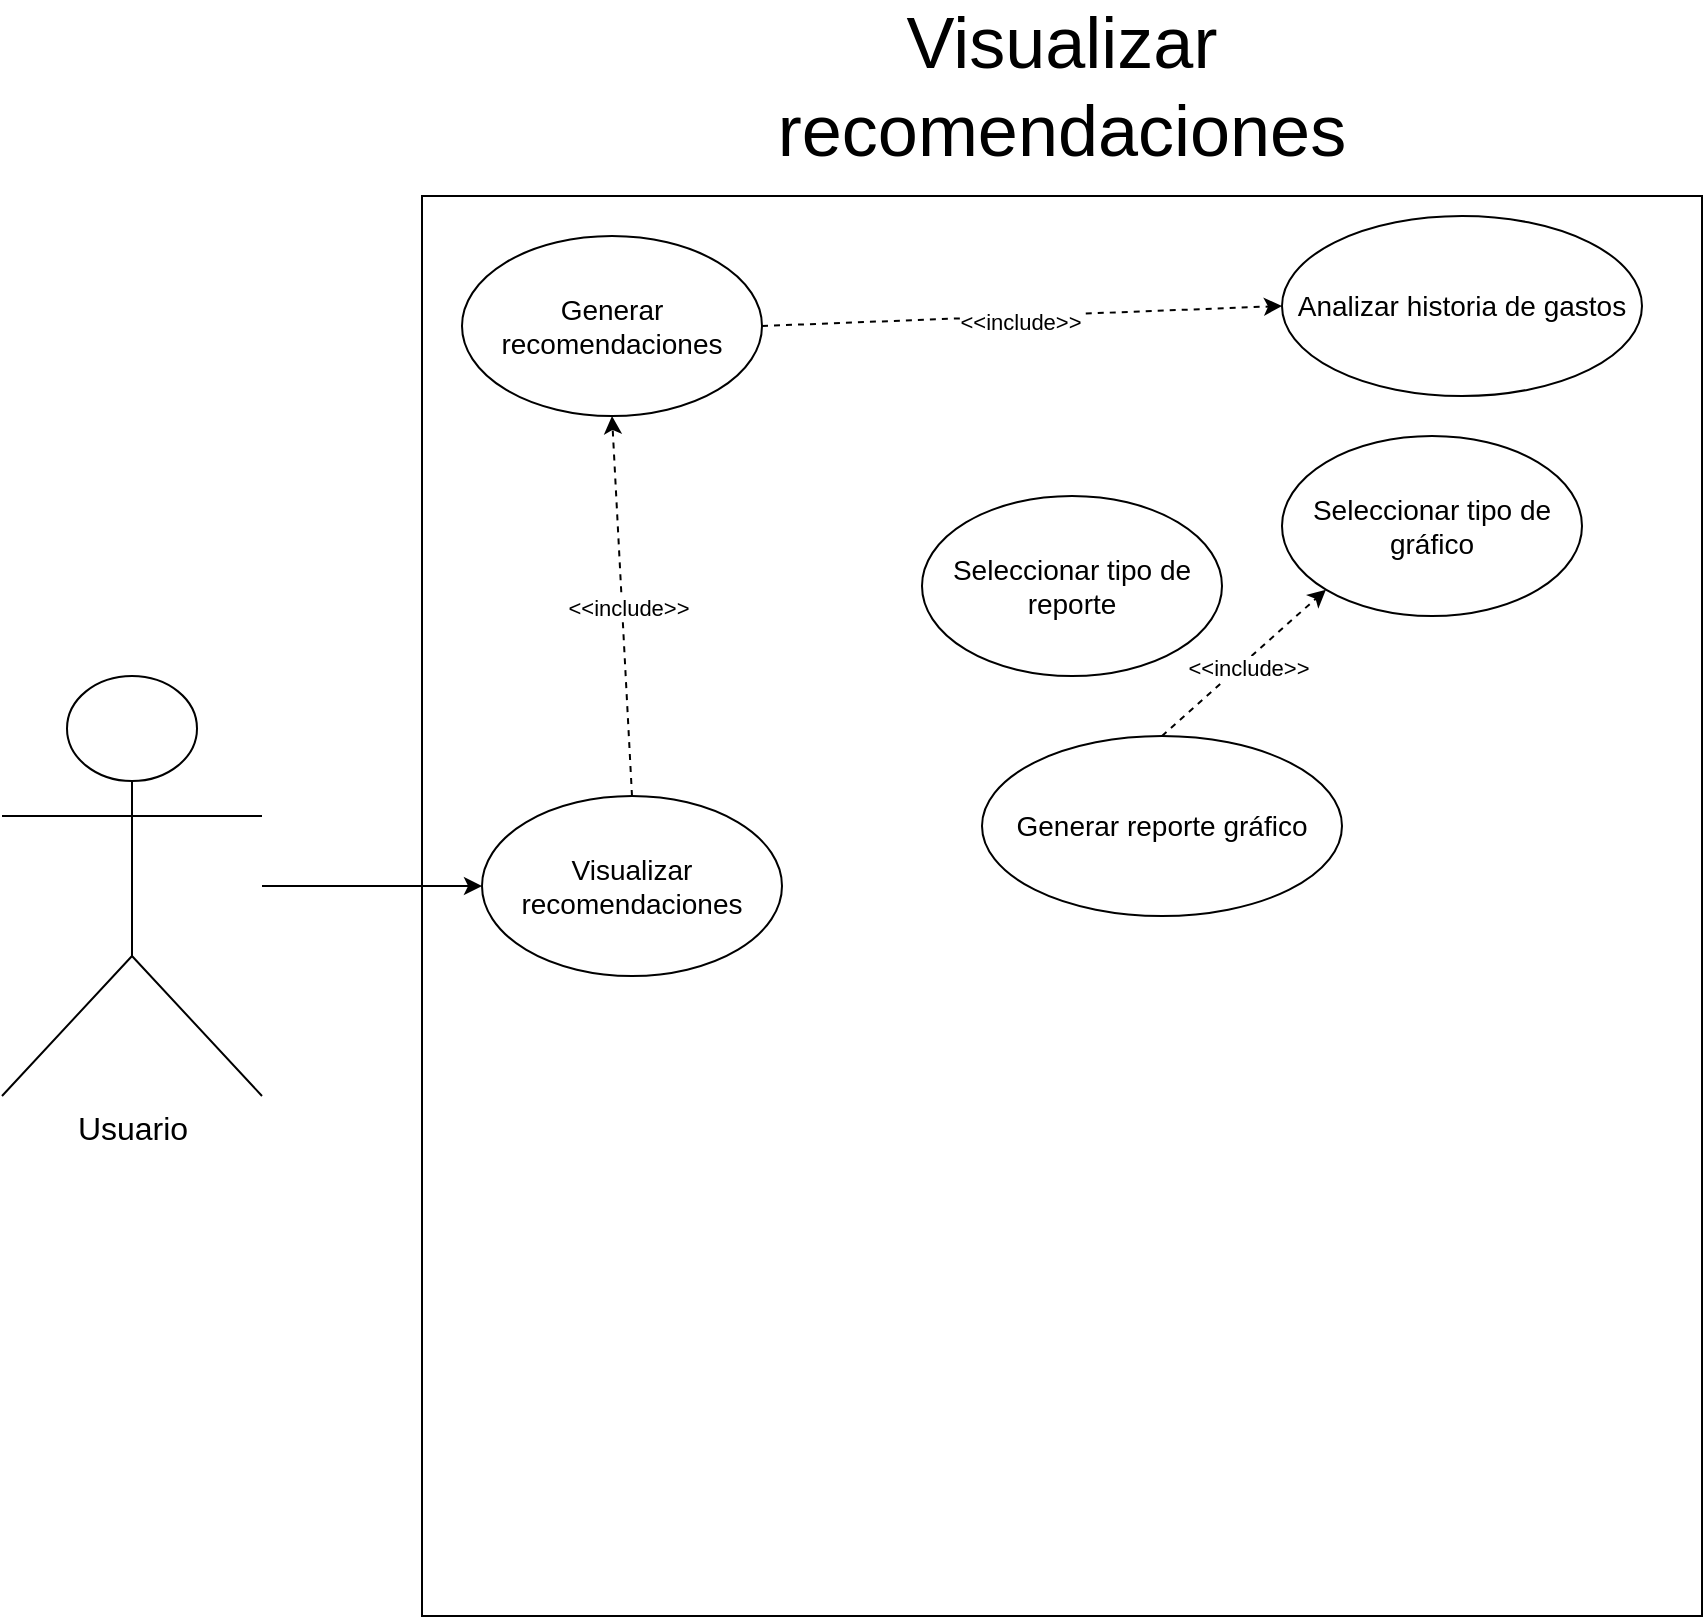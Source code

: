 <mxfile version="24.8.6" pages="2">
  <diagram name="Página-1" id="rtRxg53sx6VQpZ_SJ7Nv">
    <mxGraphModel dx="1771" dy="1209" grid="1" gridSize="10" guides="1" tooltips="1" connect="1" arrows="1" fold="1" page="1" pageScale="1" pageWidth="1600" pageHeight="1200" math="0" shadow="0">
      <root>
        <mxCell id="0" />
        <mxCell id="1" parent="0" />
        <mxCell id="AKEeh42Q9ZCv7pw7sYJD-1" value="&lt;font style=&quot;font-size: 36px;&quot;&gt;Visualizar recomendaciones&lt;/font&gt;" style="text;html=1;align=center;verticalAlign=middle;whiteSpace=wrap;rounded=0;" vertex="1" parent="1">
          <mxGeometry x="620" y="140" width="440" height="30" as="geometry" />
        </mxCell>
        <mxCell id="AKEeh42Q9ZCv7pw7sYJD-2" value="" style="rounded=0;whiteSpace=wrap;html=1;rotation=-90;" vertex="1" parent="1">
          <mxGeometry x="485" y="245" width="710" height="640" as="geometry" />
        </mxCell>
        <mxCell id="AKEeh42Q9ZCv7pw7sYJD-3" style="rounded=0;orthogonalLoop=1;jettySize=auto;html=1;entryX=0;entryY=0.5;entryDx=0;entryDy=0;" edge="1" parent="1" source="AKEeh42Q9ZCv7pw7sYJD-4" target="AKEeh42Q9ZCv7pw7sYJD-5">
          <mxGeometry relative="1" as="geometry" />
        </mxCell>
        <mxCell id="AKEeh42Q9ZCv7pw7sYJD-4" value="&lt;font style=&quot;font-size: 16px;&quot;&gt;Usuario&lt;/font&gt;" style="shape=umlActor;verticalLabelPosition=bottom;verticalAlign=top;html=1;outlineConnect=0;" vertex="1" parent="1">
          <mxGeometry x="310" y="450" width="130" height="210" as="geometry" />
        </mxCell>
        <mxCell id="AKEeh42Q9ZCv7pw7sYJD-5" value="&lt;font style=&quot;font-size: 14px;&quot;&gt;Visualizar recomendaciones&lt;/font&gt;" style="ellipse;whiteSpace=wrap;html=1;" vertex="1" parent="1">
          <mxGeometry x="550" y="510" width="150" height="90" as="geometry" />
        </mxCell>
        <mxCell id="AKEeh42Q9ZCv7pw7sYJD-6" value="&lt;font style=&quot;font-size: 14px;&quot;&gt;Generar recomendaciones&lt;/font&gt;" style="ellipse;whiteSpace=wrap;html=1;" vertex="1" parent="1">
          <mxGeometry x="540" y="230" width="150" height="90" as="geometry" />
        </mxCell>
        <mxCell id="AKEeh42Q9ZCv7pw7sYJD-7" value="" style="endArrow=classic;dashed=1;html=1;rounded=0;entryX=0.5;entryY=1;entryDx=0;entryDy=0;exitX=0.5;exitY=0;exitDx=0;exitDy=0;endFill=1;" edge="1" parent="1" source="AKEeh42Q9ZCv7pw7sYJD-5" target="AKEeh42Q9ZCv7pw7sYJD-6">
          <mxGeometry width="50" height="50" relative="1" as="geometry">
            <mxPoint x="690" y="490" as="sourcePoint" />
            <mxPoint x="740" y="440" as="targetPoint" />
          </mxGeometry>
        </mxCell>
        <mxCell id="AKEeh42Q9ZCv7pw7sYJD-8" value="&amp;lt;&amp;lt;include&amp;gt;&amp;gt;" style="edgeLabel;html=1;align=center;verticalAlign=middle;resizable=0;points=[];" vertex="1" connectable="0" parent="AKEeh42Q9ZCv7pw7sYJD-7">
          <mxGeometry x="-0.009" y="-3" relative="1" as="geometry">
            <mxPoint as="offset" />
          </mxGeometry>
        </mxCell>
        <mxCell id="AKEeh42Q9ZCv7pw7sYJD-9" value="&lt;font style=&quot;font-size: 14px;&quot;&gt;Seleccionar tipo de reporte&lt;/font&gt;" style="ellipse;whiteSpace=wrap;html=1;" vertex="1" parent="1">
          <mxGeometry x="770" y="360" width="150" height="90" as="geometry" />
        </mxCell>
        <mxCell id="AKEeh42Q9ZCv7pw7sYJD-12" value="&lt;font style=&quot;font-size: 14px;&quot;&gt;Generar reporte gráfico&lt;/font&gt;" style="ellipse;whiteSpace=wrap;html=1;" vertex="1" parent="1">
          <mxGeometry x="800" y="480" width="180" height="90" as="geometry" />
        </mxCell>
        <mxCell id="AKEeh42Q9ZCv7pw7sYJD-15" value="&lt;font style=&quot;font-size: 14px;&quot;&gt;Analizar historia de gastos&lt;/font&gt;" style="ellipse;whiteSpace=wrap;html=1;" vertex="1" parent="1">
          <mxGeometry x="950" y="220" width="180" height="90" as="geometry" />
        </mxCell>
        <mxCell id="AKEeh42Q9ZCv7pw7sYJD-16" value="" style="endArrow=classic;dashed=1;html=1;rounded=0;entryX=0;entryY=0.5;entryDx=0;entryDy=0;exitX=1;exitY=0.5;exitDx=0;exitDy=0;endFill=1;" edge="1" parent="1" source="AKEeh42Q9ZCv7pw7sYJD-6" target="AKEeh42Q9ZCv7pw7sYJD-15">
          <mxGeometry width="50" height="50" relative="1" as="geometry">
            <mxPoint x="945" y="450" as="sourcePoint" />
            <mxPoint x="1060" y="380" as="targetPoint" />
          </mxGeometry>
        </mxCell>
        <mxCell id="AKEeh42Q9ZCv7pw7sYJD-17" value="&amp;lt;&amp;lt;include&amp;gt;&amp;gt;" style="edgeLabel;html=1;align=center;verticalAlign=middle;resizable=0;points=[];" vertex="1" connectable="0" parent="AKEeh42Q9ZCv7pw7sYJD-16">
          <mxGeometry x="-0.009" y="-3" relative="1" as="geometry">
            <mxPoint as="offset" />
          </mxGeometry>
        </mxCell>
        <mxCell id="AKEeh42Q9ZCv7pw7sYJD-18" value="&lt;font style=&quot;font-size: 14px;&quot;&gt;Seleccionar tipo de gráfico&lt;/font&gt;" style="ellipse;whiteSpace=wrap;html=1;" vertex="1" parent="1">
          <mxGeometry x="950" y="330" width="150" height="90" as="geometry" />
        </mxCell>
        <mxCell id="AKEeh42Q9ZCv7pw7sYJD-19" value="" style="endArrow=classic;dashed=1;html=1;rounded=0;entryX=0;entryY=1;entryDx=0;entryDy=0;exitX=0.5;exitY=0;exitDx=0;exitDy=0;endFill=1;" edge="1" parent="1" source="AKEeh42Q9ZCv7pw7sYJD-12" target="AKEeh42Q9ZCv7pw7sYJD-18">
          <mxGeometry width="50" height="50" relative="1" as="geometry">
            <mxPoint x="900" y="480" as="sourcePoint" />
            <mxPoint x="1150" y="460" as="targetPoint" />
          </mxGeometry>
        </mxCell>
        <mxCell id="AKEeh42Q9ZCv7pw7sYJD-20" value="&amp;lt;&amp;lt;include&amp;gt;&amp;gt;" style="edgeLabel;html=1;align=center;verticalAlign=middle;resizable=0;points=[];" vertex="1" connectable="0" parent="AKEeh42Q9ZCv7pw7sYJD-19">
          <mxGeometry x="-0.009" y="-3" relative="1" as="geometry">
            <mxPoint as="offset" />
          </mxGeometry>
        </mxCell>
      </root>
    </mxGraphModel>
  </diagram>
  <diagram id="X73ZdBlzjIyUlympZ7Vo" name="Página-2">
    <mxGraphModel dx="2164" dy="1478" grid="1" gridSize="10" guides="1" tooltips="1" connect="1" arrows="1" fold="1" page="1" pageScale="1" pageWidth="1600" pageHeight="1200" math="0" shadow="0">
      <root>
        <mxCell id="0" />
        <mxCell id="1" parent="0" />
        <mxCell id="o9CrfNAr_sOlfcnmFOnQ-1" value="&lt;span style=&quot;font-size: 24px;&quot;&gt;Explicación de los casos de uso:&lt;/span&gt;&lt;div style=&quot;&quot;&gt;&lt;ol style=&quot;&quot;&gt;&lt;li style=&quot;font-size: 24px;&quot;&gt;&lt;span style=&quot;font-size: 24px;&quot;&gt;&lt;b style=&quot;font-size: 24px;&quot;&gt;Visualizar recomendaciones: &lt;/b&gt;&lt;span style=&quot;font-size: 24px;&quot;&gt;Permite al usuario ver sugerencias personalizadas para mejorar sus hábitos financieros.&lt;/span&gt;&lt;/span&gt;&lt;/li&gt;&lt;ol style=&quot;font-size: 24px;&quot;&gt;&lt;li style=&quot;font-size: 24px;&quot;&gt;&lt;span style=&quot;font-size: 24px;&quot;&gt;&lt;span style=&quot;font-size: 24px;&quot;&gt;&lt;b&gt;Relación &amp;lt;&amp;lt;include&amp;gt;&amp;gt;&amp;nbsp;&lt;/b&gt;&amp;nbsp;&lt;b&gt;&#39;Generar Recomendaciones&#39;: &lt;/b&gt;Es indispensable generar las recomendaciones antes de poder visualizarlas, ya que estas dependen del análisis de datos del usuario.&lt;/span&gt;&lt;/span&gt;&lt;/li&gt;&lt;/ol&gt;&lt;li style=&quot;&quot;&gt;&lt;b&gt;Generar recomendaciones: &lt;/b&gt;Proceso que analiza datos históricos y clasifica patrones para sugerir mejoras en el manejo de gastos.&lt;/li&gt;&lt;ol&gt;&lt;li style=&quot;&quot;&gt;&lt;b&gt;Relación &amp;lt;&amp;lt;include&amp;gt;&amp;gt; &#39;Analizar historial de gastos&#39;: &lt;/b&gt;En análisis del historial es fundamental para detectar tendencias y generar sugerencias precisas.&lt;/li&gt;&lt;li style=&quot;&quot;&gt;&lt;b&gt;Relación &amp;lt;&amp;lt;include&amp;gt;&amp;gt; &#39;Clasificar patrones de gasto&#39;: &lt;/b&gt;Organiza los datos identificando comportamientos y categorías clave.&lt;/li&gt;&lt;li style=&quot;&quot;&gt;&lt;b&gt;Relación &amp;lt;&amp;lt;include&amp;gt;&amp;gt; &#39;Identificar áreas de mejora&#39;: &lt;/b&gt;Permite ofrecer sugerencias basadas en los patrones identificados y posibles limitaciones.&lt;/li&gt;&lt;/ol&gt;&lt;li&gt;&lt;b&gt;Analizar historial de gastos: &lt;/b&gt;Revisa y verifica los datos históricos del usuario para detectar tendencias de gasto.&lt;/li&gt;&lt;ol&gt;&lt;li&gt;&lt;b&gt;Relación &amp;lt;&amp;lt;include&amp;gt;&amp;gt; &#39;Verificar datos históricos&#39;: &lt;/b&gt;Garantiza que los datos utilizados en el análisis son correctos y están completos.&lt;/li&gt;&lt;li&gt;&lt;b&gt;Relación &amp;lt;&amp;lt;include&amp;gt;&amp;gt; &#39;Detectar tendencias recurrentes&#39;: &lt;/b&gt;Busca patrones repetitivos en los gastos para establecer bases sólidas para las recomendaciones.&lt;/li&gt;&lt;/ol&gt;&lt;li&gt;&lt;b&gt;Clasificar patrones de gasto: &lt;/b&gt;Ordena y categoriza los gastos para facilitar el análisis y la generación de recomendaciones.&lt;/li&gt;&lt;ol&gt;&lt;li&gt;&lt;b&gt;Relación &amp;lt;&amp;lt;include&amp;gt;&amp;gt; &#39;Reconocer categorías principales&#39;: &lt;/b&gt;Identifica las categorías en las que el usuario gasta más (como alimentación, transporte, entretenimiento, etc.)&lt;/li&gt;&lt;li&gt;&lt;b&gt;Relación &amp;lt;&amp;lt;extend&amp;gt;&amp;gt; &#39;Personalizar categorías de gasto&#39;: &lt;/b&gt;Si el usuario tiene necesidades específicas, puede agregar o modificar categorías personalizadas para mejorar el análisis.{&lt;/li&gt;&lt;/ol&gt;&lt;li&gt;&lt;b&gt;Identificar áreas de mejora: &lt;/b&gt;Sugiere posibles ajustes en los hábitos de gasto del usuario basándose en los patrones detectados.&lt;/li&gt;&lt;ol&gt;&lt;li&gt;&lt;b&gt;Relación &amp;lt;&amp;lt;include&amp;gt;&amp;gt; &#39;Comprar con presupuestos predefinidos&#39;: &lt;/b&gt;Compara los gastos actuales del usuario con presupuestos ideales o sugeridos para determinar desviaciones.&lt;/li&gt;&lt;li&gt;&lt;b&gt;Relación &amp;lt;&amp;lt;include&amp;gt;&amp;gt; &#39;Sugerir límites en categorías específicas&#39;: &lt;/b&gt;Propone límites claros en categorías donde se exceden los gastos para fomentar un mejor control financiero.&lt;/li&gt;&lt;/ol&gt;&lt;/ol&gt;&lt;/div&gt;" style="rounded=0;whiteSpace=wrap;html=1;align=left;fontSize=24;" vertex="1" parent="1">
          <mxGeometry x="174" y="110" width="1252" height="980" as="geometry" />
        </mxCell>
      </root>
    </mxGraphModel>
  </diagram>
</mxfile>
